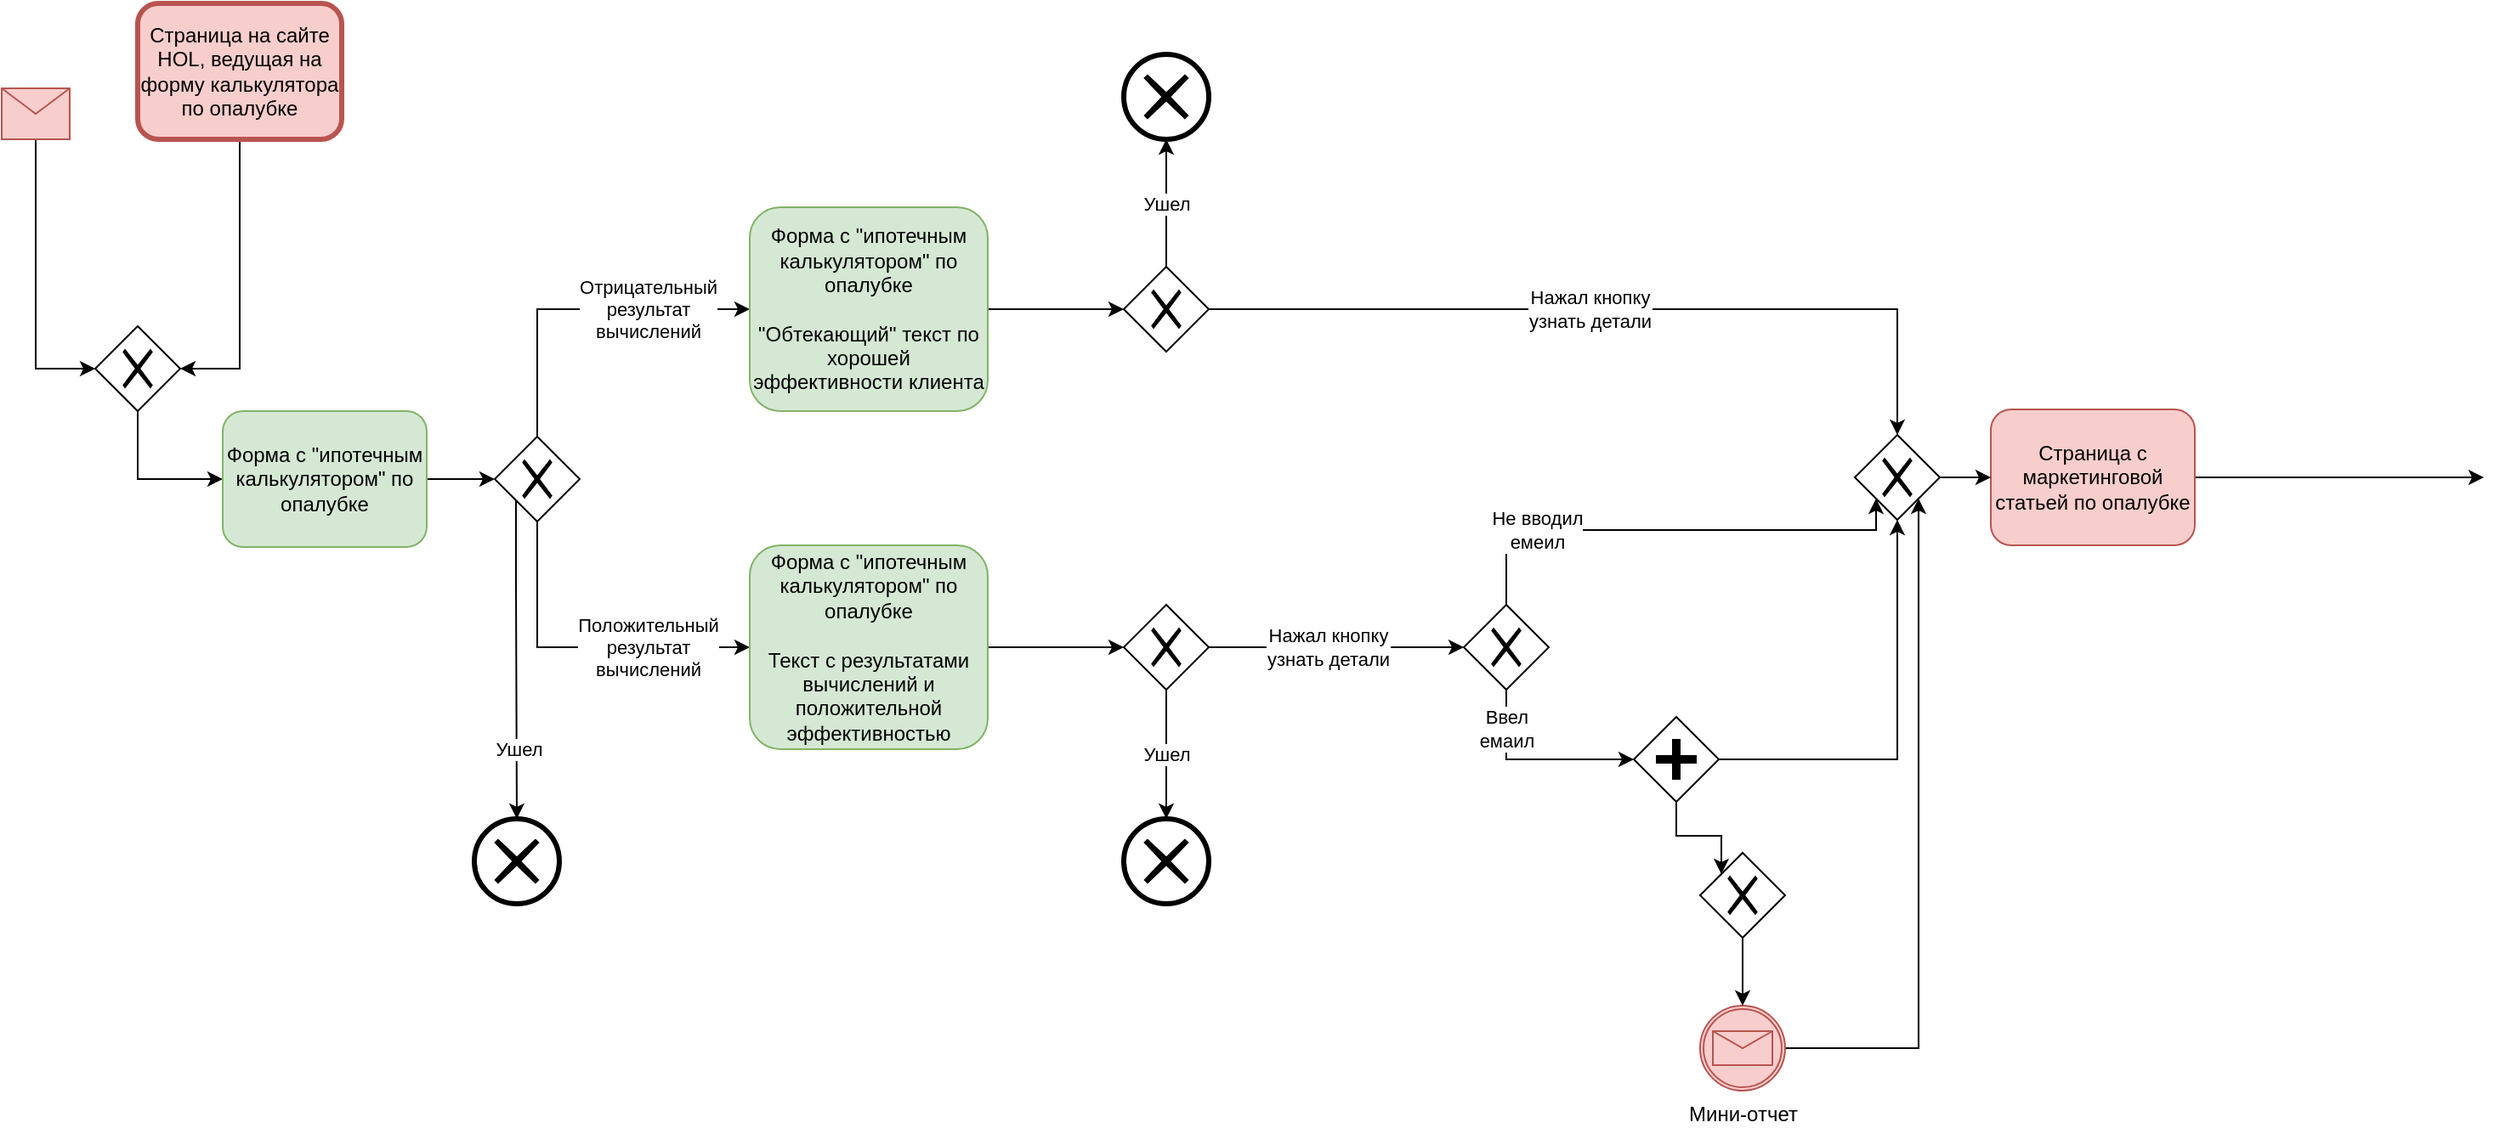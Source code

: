 <mxfile version="13.1.12" type="github">
  <diagram id="dyROYM1I3_4NxBwDJRt3" name="Page-1">
    <mxGraphModel dx="1673" dy="981" grid="1" gridSize="10" guides="1" tooltips="1" connect="1" arrows="1" fold="1" page="1" pageScale="1" pageWidth="1169" pageHeight="827" math="0" shadow="0">
      <root>
        <mxCell id="0" />
        <mxCell id="1" parent="0" />
        <mxCell id="KbkbMDs2stE_Vm0jpONg-4" style="edgeStyle=orthogonalEdgeStyle;rounded=0;orthogonalLoop=1;jettySize=auto;html=1;exitX=0.5;exitY=1;exitDx=0;exitDy=0;entryX=0;entryY=0.5;entryDx=0;entryDy=0;" edge="1" parent="1" source="KbkbMDs2stE_Vm0jpONg-1" target="KbkbMDs2stE_Vm0jpONg-3">
          <mxGeometry relative="1" as="geometry" />
        </mxCell>
        <mxCell id="KbkbMDs2stE_Vm0jpONg-1" value="" style="shape=message;whiteSpace=wrap;html=1;outlineConnect=0;fillColor=#f8cecc;strokeColor=#b85450;" vertex="1" parent="1">
          <mxGeometry x="120" y="130" width="40" height="30" as="geometry" />
        </mxCell>
        <mxCell id="KbkbMDs2stE_Vm0jpONg-5" style="edgeStyle=orthogonalEdgeStyle;rounded=0;orthogonalLoop=1;jettySize=auto;html=1;exitX=0.5;exitY=1;exitDx=0;exitDy=0;entryX=1;entryY=0.5;entryDx=0;entryDy=0;" edge="1" parent="1" source="KbkbMDs2stE_Vm0jpONg-2" target="KbkbMDs2stE_Vm0jpONg-3">
          <mxGeometry relative="1" as="geometry">
            <Array as="points">
              <mxPoint x="260" y="295" />
            </Array>
          </mxGeometry>
        </mxCell>
        <mxCell id="KbkbMDs2stE_Vm0jpONg-2" value="Страница на сайте HOL, ведущая на форму калькулятора по опалубке" style="shape=ext;rounded=1;html=1;whiteSpace=wrap;strokeWidth=3;fillColor=#f8cecc;strokeColor=#b85450;" vertex="1" parent="1">
          <mxGeometry x="200" y="80" width="120" height="80" as="geometry" />
        </mxCell>
        <mxCell id="KbkbMDs2stE_Vm0jpONg-7" style="edgeStyle=orthogonalEdgeStyle;rounded=0;orthogonalLoop=1;jettySize=auto;html=1;exitX=0.5;exitY=1;exitDx=0;exitDy=0;entryX=0;entryY=0.5;entryDx=0;entryDy=0;" edge="1" parent="1" source="KbkbMDs2stE_Vm0jpONg-3" target="KbkbMDs2stE_Vm0jpONg-6">
          <mxGeometry relative="1" as="geometry" />
        </mxCell>
        <mxCell id="KbkbMDs2stE_Vm0jpONg-3" value="" style="shape=mxgraph.bpmn.shape;html=1;verticalLabelPosition=bottom;labelBackgroundColor=#ffffff;verticalAlign=top;align=center;perimeter=rhombusPerimeter;background=gateway;outlineConnect=0;outline=none;symbol=exclusiveGw;" vertex="1" parent="1">
          <mxGeometry x="175" y="270" width="50" height="50" as="geometry" />
        </mxCell>
        <mxCell id="KbkbMDs2stE_Vm0jpONg-9" value="" style="edgeStyle=orthogonalEdgeStyle;rounded=0;orthogonalLoop=1;jettySize=auto;html=1;" edge="1" parent="1" source="KbkbMDs2stE_Vm0jpONg-6" target="KbkbMDs2stE_Vm0jpONg-8">
          <mxGeometry relative="1" as="geometry" />
        </mxCell>
        <mxCell id="KbkbMDs2stE_Vm0jpONg-6" value="Форма с &quot;ипотечным калькулятором&quot; по опалубке" style="shape=ext;rounded=1;html=1;whiteSpace=wrap;fillColor=#d5e8d4;strokeColor=#82b366;" vertex="1" parent="1">
          <mxGeometry x="250" y="320" width="120" height="80" as="geometry" />
        </mxCell>
        <mxCell id="KbkbMDs2stE_Vm0jpONg-11" style="edgeStyle=orthogonalEdgeStyle;rounded=0;orthogonalLoop=1;jettySize=auto;html=1;exitX=0.25;exitY=0.75;exitDx=0;exitDy=0;exitPerimeter=0;entryX=0.5;entryY=0;entryDx=0;entryDy=0;" edge="1" parent="1" source="KbkbMDs2stE_Vm0jpONg-8" target="KbkbMDs2stE_Vm0jpONg-10">
          <mxGeometry relative="1" as="geometry">
            <Array as="points">
              <mxPoint x="423" y="420" />
              <mxPoint x="423" y="560" />
            </Array>
          </mxGeometry>
        </mxCell>
        <mxCell id="KbkbMDs2stE_Vm0jpONg-12" value="Ушел" style="edgeLabel;html=1;align=center;verticalAlign=middle;resizable=0;points=[];" vertex="1" connectable="0" parent="KbkbMDs2stE_Vm0jpONg-11">
          <mxGeometry x="-0.424" y="-9" relative="1" as="geometry">
            <mxPoint x="9.48" y="92.3" as="offset" />
          </mxGeometry>
        </mxCell>
        <mxCell id="KbkbMDs2stE_Vm0jpONg-13" value="Отрицательный &lt;br&gt;результат&lt;br&gt;вычислений" style="edgeStyle=orthogonalEdgeStyle;rounded=0;orthogonalLoop=1;jettySize=auto;html=1;exitX=0.5;exitY=0;exitDx=0;exitDy=0;entryX=0;entryY=0.5;entryDx=0;entryDy=0;" edge="1" parent="1" source="KbkbMDs2stE_Vm0jpONg-8" target="KbkbMDs2stE_Vm0jpONg-21">
          <mxGeometry x="0.4" relative="1" as="geometry">
            <mxPoint x="550" y="205" as="targetPoint" />
            <Array as="points">
              <mxPoint x="435" y="260" />
            </Array>
            <mxPoint as="offset" />
          </mxGeometry>
        </mxCell>
        <mxCell id="KbkbMDs2stE_Vm0jpONg-48" style="edgeStyle=orthogonalEdgeStyle;rounded=0;orthogonalLoop=1;jettySize=auto;html=1;exitX=0.5;exitY=1;exitDx=0;exitDy=0;entryX=0;entryY=0.5;entryDx=0;entryDy=0;" edge="1" parent="1" source="KbkbMDs2stE_Vm0jpONg-8" target="KbkbMDs2stE_Vm0jpONg-24">
          <mxGeometry relative="1" as="geometry" />
        </mxCell>
        <mxCell id="KbkbMDs2stE_Vm0jpONg-49" value="Положительный&lt;br&gt;результат&lt;br&gt;вычислений" style="edgeLabel;html=1;align=center;verticalAlign=middle;resizable=0;points=[];" vertex="1" connectable="0" parent="KbkbMDs2stE_Vm0jpONg-48">
          <mxGeometry x="0.238" relative="1" as="geometry">
            <mxPoint x="15.67" as="offset" />
          </mxGeometry>
        </mxCell>
        <mxCell id="KbkbMDs2stE_Vm0jpONg-8" value="" style="shape=mxgraph.bpmn.shape;html=1;verticalLabelPosition=bottom;labelBackgroundColor=#ffffff;verticalAlign=top;align=center;perimeter=rhombusPerimeter;background=gateway;outlineConnect=0;outline=none;symbol=exclusiveGw;" vertex="1" parent="1">
          <mxGeometry x="410" y="335" width="50" height="50" as="geometry" />
        </mxCell>
        <mxCell id="KbkbMDs2stE_Vm0jpONg-10" value="" style="shape=mxgraph.bpmn.shape;html=1;verticalLabelPosition=bottom;labelBackgroundColor=#ffffff;verticalAlign=top;align=center;perimeter=ellipsePerimeter;outlineConnect=0;outline=end;symbol=cancel;" vertex="1" parent="1">
          <mxGeometry x="398" y="560" width="50" height="50" as="geometry" />
        </mxCell>
        <mxCell id="KbkbMDs2stE_Vm0jpONg-34" value="Ушел" style="edgeStyle=orthogonalEdgeStyle;rounded=0;orthogonalLoop=1;jettySize=auto;html=1;exitX=0.5;exitY=0;exitDx=0;exitDy=0;entryX=0.5;entryY=1;entryDx=0;entryDy=0;" edge="1" parent="1" source="KbkbMDs2stE_Vm0jpONg-38" target="KbkbMDs2stE_Vm0jpONg-33">
          <mxGeometry relative="1" as="geometry" />
        </mxCell>
        <mxCell id="KbkbMDs2stE_Vm0jpONg-37" style="edgeStyle=orthogonalEdgeStyle;rounded=0;orthogonalLoop=1;jettySize=auto;html=1;exitX=1;exitY=0.5;exitDx=0;exitDy=0;entryX=0;entryY=0.5;entryDx=0;entryDy=0;" edge="1" parent="1" source="KbkbMDs2stE_Vm0jpONg-21" target="KbkbMDs2stE_Vm0jpONg-38">
          <mxGeometry relative="1" as="geometry">
            <mxPoint x="780" y="260" as="targetPoint" />
          </mxGeometry>
        </mxCell>
        <mxCell id="KbkbMDs2stE_Vm0jpONg-21" value="Форма с &quot;ипотечным калькулятором&quot; по опалубке&lt;br&gt;&lt;br&gt;&quot;Обтекающий&quot; текст по хорошей эффективности клиента" style="shape=ext;rounded=1;html=1;whiteSpace=wrap;fillColor=#d5e8d4;strokeColor=#82b366;" vertex="1" parent="1">
          <mxGeometry x="560" y="200" width="140" height="120" as="geometry" />
        </mxCell>
        <mxCell id="KbkbMDs2stE_Vm0jpONg-47" style="edgeStyle=orthogonalEdgeStyle;rounded=0;orthogonalLoop=1;jettySize=auto;html=1;exitX=1;exitY=0.5;exitDx=0;exitDy=0;entryX=0;entryY=0.5;entryDx=0;entryDy=0;" edge="1" parent="1" source="KbkbMDs2stE_Vm0jpONg-24" target="KbkbMDs2stE_Vm0jpONg-46">
          <mxGeometry relative="1" as="geometry" />
        </mxCell>
        <mxCell id="KbkbMDs2stE_Vm0jpONg-24" value="Форма с &quot;ипотечным калькулятором&quot; по опалубке&lt;br&gt;&lt;br&gt;Текст с результатами вычислений и положительной эффективностью" style="shape=ext;rounded=1;html=1;whiteSpace=wrap;fillColor=#d5e8d4;strokeColor=#82b366;" vertex="1" parent="1">
          <mxGeometry x="560" y="399" width="140" height="120" as="geometry" />
        </mxCell>
        <mxCell id="KbkbMDs2stE_Vm0jpONg-33" value="" style="shape=mxgraph.bpmn.shape;html=1;verticalLabelPosition=bottom;labelBackgroundColor=#ffffff;verticalAlign=top;align=center;perimeter=ellipsePerimeter;outlineConnect=0;outline=end;symbol=cancel;" vertex="1" parent="1">
          <mxGeometry x="780" y="110" width="50" height="50" as="geometry" />
        </mxCell>
        <mxCell id="KbkbMDs2stE_Vm0jpONg-39" value="Нажал кнопку&lt;br&gt;узнать детали" style="edgeStyle=orthogonalEdgeStyle;rounded=0;orthogonalLoop=1;jettySize=auto;html=1;exitX=1;exitY=0.5;exitDx=0;exitDy=0;entryX=0.5;entryY=0;entryDx=0;entryDy=0;" edge="1" parent="1" source="KbkbMDs2stE_Vm0jpONg-38" target="KbkbMDs2stE_Vm0jpONg-56">
          <mxGeometry x="-0.067" relative="1" as="geometry">
            <mxPoint x="980.0" y="260" as="targetPoint" />
            <mxPoint as="offset" />
          </mxGeometry>
        </mxCell>
        <mxCell id="KbkbMDs2stE_Vm0jpONg-38" value="" style="shape=mxgraph.bpmn.shape;html=1;verticalLabelPosition=bottom;labelBackgroundColor=#ffffff;verticalAlign=top;align=center;perimeter=rhombusPerimeter;background=gateway;outlineConnect=0;outline=none;symbol=exclusiveGw;" vertex="1" parent="1">
          <mxGeometry x="780" y="235" width="50" height="50" as="geometry" />
        </mxCell>
        <mxCell id="KbkbMDs2stE_Vm0jpONg-40" value="Ввел&lt;br&gt;емаил" style="edgeStyle=orthogonalEdgeStyle;rounded=0;orthogonalLoop=1;jettySize=auto;html=1;exitX=0.5;exitY=1;exitDx=0;exitDy=0;entryX=0;entryY=0.5;entryDx=0;entryDy=0;" edge="1" parent="1" source="KbkbMDs2stE_Vm0jpONg-43" target="KbkbMDs2stE_Vm0jpONg-59">
          <mxGeometry x="-0.615" relative="1" as="geometry">
            <mxPoint x="1070" y="530" as="targetPoint" />
            <Array as="points">
              <mxPoint x="1005" y="525" />
            </Array>
            <mxPoint as="offset" />
          </mxGeometry>
        </mxCell>
        <mxCell id="KbkbMDs2stE_Vm0jpONg-41" value="Не вводил&lt;br&gt;емеил" style="edgeStyle=orthogonalEdgeStyle;rounded=0;orthogonalLoop=1;jettySize=auto;html=1;exitX=0.5;exitY=0;exitDx=0;exitDy=0;entryX=0.25;entryY=0.75;entryDx=0;entryDy=0;entryPerimeter=0;" edge="1" parent="1" source="KbkbMDs2stE_Vm0jpONg-43" target="KbkbMDs2stE_Vm0jpONg-56">
          <mxGeometry x="-0.56" relative="1" as="geometry">
            <mxPoint x="1070" y="390" as="targetPoint" />
            <Array as="points">
              <mxPoint x="1005" y="390" />
              <mxPoint x="1223" y="390" />
            </Array>
            <mxPoint as="offset" />
          </mxGeometry>
        </mxCell>
        <mxCell id="KbkbMDs2stE_Vm0jpONg-42" value="Ушел" style="edgeStyle=orthogonalEdgeStyle;rounded=0;orthogonalLoop=1;jettySize=auto;html=1;exitX=0.5;exitY=1;exitDx=0;exitDy=0;" edge="1" parent="1" source="KbkbMDs2stE_Vm0jpONg-46" target="KbkbMDs2stE_Vm0jpONg-44">
          <mxGeometry relative="1" as="geometry" />
        </mxCell>
        <mxCell id="KbkbMDs2stE_Vm0jpONg-43" value="" style="shape=mxgraph.bpmn.shape;html=1;verticalLabelPosition=bottom;labelBackgroundColor=#ffffff;verticalAlign=top;align=center;perimeter=rhombusPerimeter;background=gateway;outlineConnect=0;outline=none;symbol=exclusiveGw;" vertex="1" parent="1">
          <mxGeometry x="980" y="434" width="50" height="50" as="geometry" />
        </mxCell>
        <mxCell id="KbkbMDs2stE_Vm0jpONg-44" value="" style="shape=mxgraph.bpmn.shape;html=1;verticalLabelPosition=bottom;labelBackgroundColor=#ffffff;verticalAlign=top;align=center;perimeter=ellipsePerimeter;outlineConnect=0;outline=end;symbol=cancel;" vertex="1" parent="1">
          <mxGeometry x="780" y="560" width="50" height="50" as="geometry" />
        </mxCell>
        <mxCell id="KbkbMDs2stE_Vm0jpONg-45" value="Нажал кнопку&lt;br&gt;узнать детали" style="edgeStyle=orthogonalEdgeStyle;rounded=0;orthogonalLoop=1;jettySize=auto;html=1;exitX=1;exitY=0.5;exitDx=0;exitDy=0;entryX=0;entryY=0.5;entryDx=0;entryDy=0;" edge="1" parent="1" source="KbkbMDs2stE_Vm0jpONg-46" target="KbkbMDs2stE_Vm0jpONg-43">
          <mxGeometry x="-0.067" relative="1" as="geometry">
            <mxPoint as="offset" />
          </mxGeometry>
        </mxCell>
        <mxCell id="KbkbMDs2stE_Vm0jpONg-46" value="" style="shape=mxgraph.bpmn.shape;html=1;verticalLabelPosition=bottom;labelBackgroundColor=#ffffff;verticalAlign=top;align=center;perimeter=rhombusPerimeter;background=gateway;outlineConnect=0;outline=none;symbol=exclusiveGw;" vertex="1" parent="1">
          <mxGeometry x="780" y="434" width="50" height="50" as="geometry" />
        </mxCell>
        <mxCell id="KbkbMDs2stE_Vm0jpONg-61" style="edgeStyle=orthogonalEdgeStyle;rounded=0;orthogonalLoop=1;jettySize=auto;html=1;exitX=1;exitY=0.5;exitDx=0;exitDy=0;" edge="1" parent="1" source="KbkbMDs2stE_Vm0jpONg-54">
          <mxGeometry relative="1" as="geometry">
            <mxPoint x="1580.0" y="359" as="targetPoint" />
          </mxGeometry>
        </mxCell>
        <mxCell id="KbkbMDs2stE_Vm0jpONg-54" value="Страница с маркетинговой статьей по опалубке" style="shape=ext;rounded=1;html=1;whiteSpace=wrap;fillColor=#f8cecc;strokeColor=#b85450;" vertex="1" parent="1">
          <mxGeometry x="1290" y="319" width="120" height="80" as="geometry" />
        </mxCell>
        <mxCell id="KbkbMDs2stE_Vm0jpONg-57" style="edgeStyle=orthogonalEdgeStyle;rounded=0;orthogonalLoop=1;jettySize=auto;html=1;exitX=1;exitY=0.5;exitDx=0;exitDy=0;entryX=0;entryY=0.5;entryDx=0;entryDy=0;" edge="1" parent="1" source="KbkbMDs2stE_Vm0jpONg-56" target="KbkbMDs2stE_Vm0jpONg-54">
          <mxGeometry relative="1" as="geometry" />
        </mxCell>
        <mxCell id="KbkbMDs2stE_Vm0jpONg-56" value="" style="shape=mxgraph.bpmn.shape;html=1;verticalLabelPosition=bottom;labelBackgroundColor=#ffffff;verticalAlign=top;align=center;perimeter=rhombusPerimeter;background=gateway;outlineConnect=0;outline=none;symbol=exclusiveGw;" vertex="1" parent="1">
          <mxGeometry x="1210" y="334" width="50" height="50" as="geometry" />
        </mxCell>
        <mxCell id="KbkbMDs2stE_Vm0jpONg-60" style="edgeStyle=orthogonalEdgeStyle;rounded=0;orthogonalLoop=1;jettySize=auto;html=1;exitX=1;exitY=0.5;exitDx=0;exitDy=0;entryX=0.5;entryY=1;entryDx=0;entryDy=0;" edge="1" parent="1" source="KbkbMDs2stE_Vm0jpONg-59" target="KbkbMDs2stE_Vm0jpONg-56">
          <mxGeometry relative="1" as="geometry" />
        </mxCell>
        <mxCell id="KbkbMDs2stE_Vm0jpONg-65" style="edgeStyle=orthogonalEdgeStyle;rounded=0;orthogonalLoop=1;jettySize=auto;html=1;exitX=0.5;exitY=1;exitDx=0;exitDy=0;entryX=0.25;entryY=0.25;entryDx=0;entryDy=0;entryPerimeter=0;" edge="1" parent="1" source="KbkbMDs2stE_Vm0jpONg-59" target="KbkbMDs2stE_Vm0jpONg-64">
          <mxGeometry relative="1" as="geometry" />
        </mxCell>
        <mxCell id="KbkbMDs2stE_Vm0jpONg-59" value="" style="shape=mxgraph.bpmn.shape;html=1;verticalLabelPosition=bottom;labelBackgroundColor=#ffffff;verticalAlign=top;align=center;perimeter=rhombusPerimeter;background=gateway;outlineConnect=0;outline=none;symbol=parallelGw;" vertex="1" parent="1">
          <mxGeometry x="1080" y="500" width="50" height="50" as="geometry" />
        </mxCell>
        <mxCell id="KbkbMDs2stE_Vm0jpONg-68" style="edgeStyle=orthogonalEdgeStyle;rounded=0;orthogonalLoop=1;jettySize=auto;html=1;exitX=1;exitY=0.5;exitDx=0;exitDy=0;entryX=0.75;entryY=0.75;entryDx=0;entryDy=0;entryPerimeter=0;" edge="1" parent="1" source="KbkbMDs2stE_Vm0jpONg-62" target="KbkbMDs2stE_Vm0jpONg-56">
          <mxGeometry relative="1" as="geometry" />
        </mxCell>
        <mxCell id="KbkbMDs2stE_Vm0jpONg-62" value="Мини-отчет" style="shape=mxgraph.bpmn.shape;html=1;verticalLabelPosition=bottom;labelBackgroundColor=#ffffff;verticalAlign=top;align=center;perimeter=ellipsePerimeter;outlineConnect=0;outline=catching;symbol=message;fillColor=#f8cecc;strokeColor=#b85450;" vertex="1" parent="1">
          <mxGeometry x="1119" y="670" width="50" height="50" as="geometry" />
        </mxCell>
        <mxCell id="KbkbMDs2stE_Vm0jpONg-67" style="edgeStyle=orthogonalEdgeStyle;rounded=0;orthogonalLoop=1;jettySize=auto;html=1;exitX=0.5;exitY=1;exitDx=0;exitDy=0;entryX=0.5;entryY=0;entryDx=0;entryDy=0;" edge="1" parent="1" source="KbkbMDs2stE_Vm0jpONg-64" target="KbkbMDs2stE_Vm0jpONg-62">
          <mxGeometry relative="1" as="geometry" />
        </mxCell>
        <mxCell id="KbkbMDs2stE_Vm0jpONg-64" value="" style="shape=mxgraph.bpmn.shape;html=1;verticalLabelPosition=bottom;labelBackgroundColor=#ffffff;verticalAlign=top;align=center;perimeter=rhombusPerimeter;background=gateway;outlineConnect=0;outline=none;symbol=exclusiveGw;" vertex="1" parent="1">
          <mxGeometry x="1119" y="580" width="50" height="50" as="geometry" />
        </mxCell>
      </root>
    </mxGraphModel>
  </diagram>
</mxfile>
